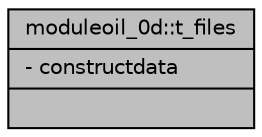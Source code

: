 digraph "moduleoil_0d::t_files"
{
 // LATEX_PDF_SIZE
  edge [fontname="Helvetica",fontsize="10",labelfontname="Helvetica",labelfontsize="10"];
  node [fontname="Helvetica",fontsize="10",shape=record];
  Node1 [label="{moduleoil_0d::t_files\n|- constructdata\l|}",height=0.2,width=0.4,color="black", fillcolor="grey75", style="filled", fontcolor="black",tooltip=" "];
}
